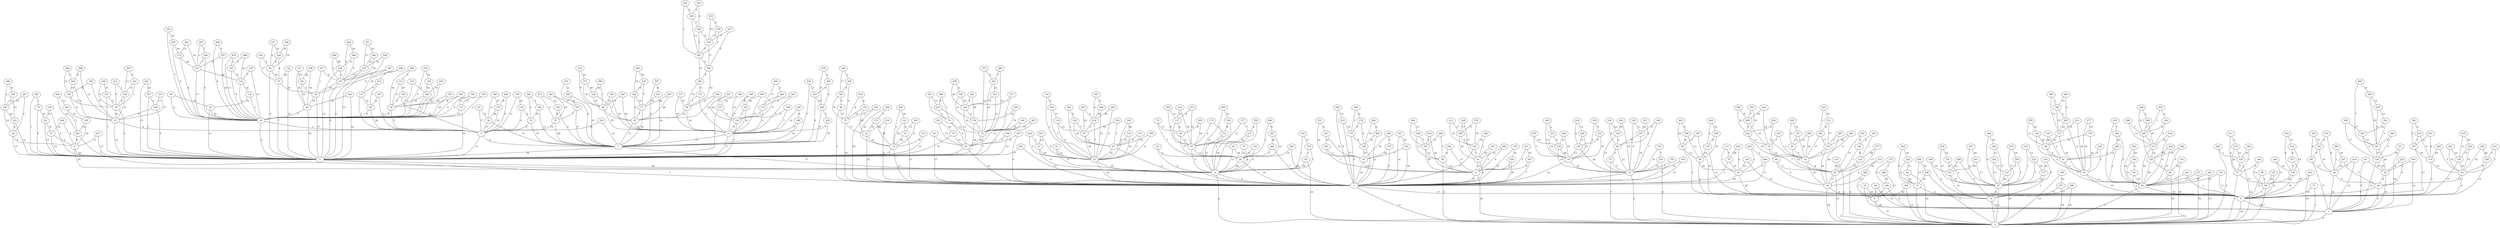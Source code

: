graph G {
    "0" -- "1" [label="14"];
    "1" -- "2" [label="4"];
    "2" -- "0" [label="14"];
    "3" -- "2" [label="13"];
    "3" -- "0" [label="17"];
    "4" -- "3" [label="8"];
    "4" -- "2" [label="8"];
    "5" -- "4" [label="20"];
    "5" -- "3" [label="7"];
    "6" -- "5" [label="20"];
    "6" -- "4" [label="18"];
    "7" -- "5" [label="10"];
    "7" -- "4" [label="17"];
    "8" -- "1" [label="20"];
    "8" -- "2" [label="17"];
    "9" -- "7" [label="8"];
    "9" -- "5" [label="11"];
    "10" -- "9" [label="4"];
    "10" -- "5" [label="15"];
    "11" -- "3" [label="8"];
    "11" -- "2" [label="18"];
    "12" -- "5" [label="3"];
    "12" -- "3" [label="13"];
    "13" -- "7" [label="13"];
    "13" -- "5" [label="17"];
    "14" -- "1" [label="9"];
    "14" -- "2" [label="7"];
    "15" -- "3" [label="1"];
    "15" -- "2" [label="2"];
    "16" -- "3" [label="20"];
    "16" -- "0" [label="20"];
    "17" -- "14" [label="3"];
    "17" -- "2" [label="3"];
    "18" -- "15" [label="15"];
    "18" -- "3" [label="12"];
    "19" -- "8" [label="4"];
    "19" -- "2" [label="18"];
    "20" -- "19" [label="17"];
    "20" -- "2" [label="14"];
    "21" -- "4" [label="18"];
    "21" -- "3" [label="12"];
    "22" -- "12" [label="8"];
    "22" -- "3" [label="15"];
    "23" -- "21" [label="14"];
    "23" -- "4" [label="9"];
    "24" -- "6" [label="4"];
    "24" -- "5" [label="17"];
    "25" -- "5" [label="1"];
    "25" -- "3" [label="12"];
    "26" -- "9" [label="1"];
    "26" -- "5" [label="9"];
    "27" -- "6" [label="2"];
    "27" -- "5" [label="19"];
    "28" -- "9" [label="17"];
    "28" -- "7" [label="13"];
    "29" -- "4" [label="20"];
    "29" -- "3" [label="16"];
    "30" -- "25" [label="7"];
    "30" -- "3" [label="17"];
    "31" -- "12" [label="18"];
    "31" -- "3" [label="11"];
    "32" -- "29" [label="6"];
    "32" -- "3" [label="5"];
    "33" -- "8" [label="18"];
    "33" -- "1" [label="7"];
    "34" -- "29" [label="11"];
    "34" -- "4" [label="3"];
    "35" -- "9" [label="9"];
    "35" -- "7" [label="15"];
    "36" -- "26" [label="16"];
    "36" -- "5" [label="11"];
    "37" -- "25" [label="12"];
    "37" -- "5" [label="10"];
    "38" -- "16" [label="20"];
    "38" -- "0" [label="2"];
    "39" -- "10" [label="6"];
    "39" -- "5" [label="9"];
    "40" -- "20" [label="7"];
    "40" -- "19" [label="6"];
    "41" -- "21" [label="12"];
    "41" -- "4" [label="4"];
    "42" -- "17" [label="12"];
    "42" -- "2" [label="14"];
    "43" -- "28" [label="6"];
    "43" -- "9" [label="17"];
    "44" -- "34" [label="11"];
    "44" -- "29" [label="17"];
    "45" -- "11" [label="14"];
    "45" -- "3" [label="19"];
    "46" -- "0" [label="8"];
    "46" -- "1" [label="6"];
    "47" -- "14" [label="4"];
    "47" -- "2" [label="5"];
    "48" -- "46" [label="6"];
    "48" -- "1" [label="14"];
    "49" -- "26" [label="7"];
    "49" -- "5" [label="16"];
    "50" -- "49" [label="15"];
    "50" -- "5" [label="17"];
    "51" -- "9" [label="15"];
    "51" -- "7" [label="20"];
    "52" -- "46" [label="9"];
    "52" -- "1" [label="15"];
    "53" -- "20" [label="4"];
    "53" -- "19" [label="19"];
    "54" -- "2" [label="7"];
    "54" -- "0" [label="14"];
    "55" -- "22" [label="17"];
    "55" -- "3" [label="19"];
    "56" -- "2" [label="17"];
    "56" -- "0" [label="3"];
    "57" -- "56" [label="17"];
    "57" -- "2" [label="4"];
    "58" -- "11" [label="15"];
    "58" -- "2" [label="9"];
    "59" -- "54" [label="3"];
    "59" -- "0" [label="16"];
    "60" -- "54" [label="14"];
    "60" -- "0" [label="2"];
    "61" -- "11" [label="13"];
    "61" -- "3" [label="2"];
    "62" -- "27" [label="15"];
    "62" -- "5" [label="15"];
    "63" -- "52" [label="10"];
    "63" -- "1" [label="5"];
    "64" -- "29" [label="19"];
    "64" -- "4" [label="11"];
    "65" -- "13" [label="20"];
    "65" -- "7" [label="13"];
    "66" -- "54" [label="14"];
    "66" -- "2" [label="10"];
    "67" -- "50" [label="10"];
    "67" -- "5" [label="7"];
    "68" -- "65" [label="1"];
    "68" -- "13" [label="10"];
    "69" -- "38" [label="13"];
    "69" -- "0" [label="3"];
    "70" -- "44" [label="17"];
    "70" -- "29" [label="7"];
    "71" -- "2" [label="3"];
    "71" -- "0" [label="19"];
    "72" -- "25" [label="18"];
    "72" -- "5" [label="7"];
    "73" -- "62" [label="16"];
    "73" -- "5" [label="5"];
    "74" -- "29" [label="12"];
    "74" -- "4" [label="8"];
    "75" -- "15" [label="7"];
    "75" -- "2" [label="7"];
    "76" -- "16" [label="15"];
    "76" -- "3" [label="3"];
    "77" -- "65" [label="7"];
    "77" -- "7" [label="16"];
    "78" -- "53" [label="12"];
    "78" -- "20" [label="7"];
    "79" -- "72" [label="11"];
    "79" -- "25" [label="9"];
    "80" -- "36" [label="16"];
    "80" -- "26" [label="2"];
    "81" -- "59" [label="1"];
    "81" -- "54" [label="6"];
    "82" -- "67" [label="19"];
    "82" -- "5" [label="4"];
    "83" -- "46" [label="14"];
    "83" -- "0" [label="6"];
    "84" -- "8" [label="3"];
    "84" -- "1" [label="10"];
    "85" -- "58" [label="12"];
    "85" -- "11" [label="20"];
    "86" -- "55" [label="15"];
    "86" -- "3" [label="3"];
    "87" -- "21" [label="10"];
    "87" -- "3" [label="5"];
    "88" -- "48" [label="17"];
    "88" -- "1" [label="11"];
    "89" -- "26" [label="9"];
    "89" -- "9" [label="20"];
    "90" -- "56" [label="2"];
    "90" -- "0" [label="10"];
    "91" -- "87" [label="3"];
    "91" -- "21" [label="18"];
    "92" -- "26" [label="9"];
    "92" -- "9" [label="5"];
    "93" -- "4" [label="18"];
    "93" -- "2" [label="10"];
    "94" -- "50" [label="3"];
    "94" -- "49" [label="10"];
    "95" -- "53" [label="7"];
    "95" -- "20" [label="15"];
    "96" -- "81" [label="2"];
    "96" -- "59" [label="4"];
    "97" -- "95" [label="14"];
    "97" -- "53" [label="10"];
    "98" -- "65" [label="12"];
    "98" -- "13" [label="16"];
    "99" -- "75" [label="3"];
    "99" -- "15" [label="12"];
    "100" -- "45" [label="7"];
    "100" -- "11" [label="1"];
    "101" -- "47" [label="14"];
    "101" -- "14" [label="19"];
    "102" -- "77" [label="19"];
    "102" -- "65" [label="5"];
    "103" -- "53" [label="5"];
    "103" -- "19" [label="10"];
    "104" -- "96" [label="20"];
    "104" -- "81" [label="1"];
    "105" -- "96" [label="20"];
    "105" -- "81" [label="2"];
    "106" -- "45" [label="19"];
    "106" -- "3" [label="3"];
    "107" -- "45" [label="10"];
    "107" -- "3" [label="5"];
    "108" -- "25" [label="7"];
    "108" -- "5" [label="15"];
    "109" -- "92" [label="9"];
    "109" -- "9" [label="12"];
    "110" -- "83" [label="14"];
    "110" -- "0" [label="2"];
    "111" -- "26" [label="16"];
    "111" -- "5" [label="16"];
    "112" -- "34" [label="1"];
    "112" -- "4" [label="11"];
    "113" -- "109" [label="19"];
    "113" -- "92" [label="6"];
    "114" -- "36" [label="10"];
    "114" -- "26" [label="1"];
    "115" -- "89" [label="16"];
    "115" -- "9" [label="7"];
    "116" -- "87" [label="17"];
    "116" -- "21" [label="10"];
    "117" -- "76" [label="5"];
    "117" -- "16" [label="1"];
    "118" -- "91" [label="15"];
    "118" -- "21" [label="6"];
    "119" -- "20" [label="18"];
    "119" -- "2" [label="2"];
    "120" -- "91" [label="7"];
    "120" -- "87" [label="20"];
    "121" -- "31" [label="9"];
    "121" -- "12" [label="18"];
    "122" -- "114" [label="14"];
    "122" -- "26" [label="2"];
    "123" -- "122" [label="20"];
    "123" -- "26" [label="17"];
    "124" -- "20" [label="15"];
    "124" -- "2" [label="9"];
    "125" -- "56" [label="18"];
    "125" -- "0" [label="6"];
    "126" -- "52" [label="15"];
    "126" -- "1" [label="13"];
    "127" -- "47" [label="20"];
    "127" -- "2" [label="19"];
    "128" -- "68" [label="15"];
    "128" -- "65" [label="7"];
    "129" -- "56" [label="20"];
    "129" -- "0" [label="19"];
    "130" -- "57" [label="7"];
    "130" -- "2" [label="14"];
    "131" -- "87" [label="5"];
    "131" -- "21" [label="1"];
    "132" -- "67" [label="20"];
    "132" -- "5" [label="13"];
    "133" -- "12" [label="6"];
    "133" -- "5" [label="15"];
    "134" -- "18" [label="20"];
    "134" -- "15" [label="19"];
    "135" -- "39" [label="11"];
    "135" -- "10" [label="6"];
    "136" -- "35" [label="5"];
    "136" -- "9" [label="6"];
    "137" -- "44" [label="4"];
    "137" -- "34" [label="7"];
    "138" -- "38" [label="14"];
    "138" -- "0" [label="11"];
    "139" -- "29" [label="6"];
    "139" -- "4" [label="8"];
    "140" -- "35" [label="16"];
    "140" -- "7" [label="13"];
    "141" -- "61" [label="7"];
    "141" -- "3" [label="7"];
    "142" -- "45" [label="3"];
    "142" -- "3" [label="18"];
    "143" -- "13" [label="3"];
    "143" -- "5" [label="7"];
    "144" -- "82" [label="2"];
    "144" -- "67" [label="17"];
    "145" -- "62" [label="14"];
    "145" -- "5" [label="2"];
    "146" -- "124" [label="6"];
    "146" -- "20" [label="1"];
    "147" -- "50" [label="19"];
    "147" -- "5" [label="8"];
    "148" -- "86" [label="5"];
    "148" -- "55" [label="10"];
    "149" -- "8" [label="8"];
    "149" -- "1" [label="4"];
    "150" -- "83" [label="18"];
    "150" -- "0" [label="14"];
    "151" -- "98" [label="15"];
    "151" -- "13" [label="10"];
    "152" -- "51" [label="8"];
    "152" -- "7" [label="9"];
    "153" -- "55" [label="18"];
    "153" -- "22" [label="20"];
    "154" -- "72" [label="7"];
    "154" -- "5" [label="18"];
    "155" -- "93" [label="1"];
    "155" -- "4" [label="1"];
    "156" -- "60" [label="2"];
    "156" -- "54" [label="4"];
    "157" -- "143" [label="9"];
    "157" -- "5" [label="7"];
    "158" -- "111" [label="11"];
    "158" -- "26" [label="8"];
    "159" -- "66" [label="3"];
    "159" -- "54" [label="20"];
    "160" -- "146" [label="2"];
    "160" -- "20" [label="13"];
    "161" -- "39" [label="3"];
    "161" -- "5" [label="7"];
    "162" -- "99" [label="2"];
    "162" -- "15" [label="13"];
    "163" -- "143" [label="1"];
    "163" -- "13" [label="16"];
    "164" -- "154" [label="2"];
    "164" -- "72" [label="14"];
    "165" -- "135" [label="19"];
    "165" -- "10" [label="6"];
    "166" -- "103" [label="17"];
    "166" -- "53" [label="17"];
    "167" -- "99" [label="13"];
    "167" -- "15" [label="18"];
    "168" -- "13" [label="5"];
    "168" -- "7" [label="14"];
    "169" -- "163" [label="8"];
    "169" -- "13" [label="5"];
    "170" -- "106" [label="8"];
    "170" -- "3" [label="9"];
    "171" -- "96" [label="12"];
    "171" -- "59" [label="18"];
    "172" -- "123" [label="20"];
    "172" -- "26" [label="8"];
    "173" -- "112" [label="3"];
    "173" -- "34" [label="2"];
    "174" -- "143" [label="7"];
    "174" -- "13" [label="4"];
    "175" -- "98" [label="1"];
    "175" -- "13" [label="3"];
    "176" -- "28" [label="20"];
    "176" -- "9" [label="14"];
    "177" -- "47" [label="18"];
    "177" -- "14" [label="1"];
    "178" -- "96" [label="14"];
    "178" -- "59" [label="10"];
    "179" -- "22" [label="16"];
    "179" -- "12" [label="16"];
    "180" -- "116" [label="20"];
    "180" -- "21" [label="3"];
    "181" -- "37" [label="16"];
    "181" -- "25" [label="13"];
    "182" -- "24" [label="4"];
    "182" -- "5" [label="12"];
    "183" -- "16" [label="13"];
    "183" -- "0" [label="13"];
    "184" -- "143" [label="5"];
    "184" -- "13" [label="1"];
    "185" -- "167" [label="11"];
    "185" -- "15" [label="17"];
    "186" -- "179" [label="5"];
    "186" -- "12" [label="16"];
    "187" -- "110" [label="14"];
    "187" -- "0" [label="13"];
    "188" -- "72" [label="19"];
    "188" -- "25" [label="11"];
    "189" -- "135" [label="16"];
    "189" -- "10" [label="17"];
    "190" -- "18" [label="13"];
    "190" -- "15" [label="20"];
    "191" -- "66" [label="20"];
    "191" -- "2" [label="19"];
    "192" -- "39" [label="4"];
    "192" -- "10" [label="15"];
    "193" -- "122" [label="5"];
    "193" -- "26" [label="5"];
    "194" -- "182" [label="20"];
    "194" -- "24" [label="10"];
    "195" -- "164" [label="10"];
    "195" -- "154" [label="13"];
    "196" -- "69" [label="6"];
    "196" -- "38" [label="11"];
    "197" -- "51" [label="7"];
    "197" -- "7" [label="17"];
    "198" -- "141" [label="9"];
    "198" -- "61" [label="19"];
    "199" -- "101" [label="16"];
    "199" -- "14" [label="6"];
    "200" -- "161" [label="10"];
    "200" -- "39" [label="8"];
    "201" -- "54" [label="7"];
    "201" -- "0" [label="3"];
    "202" -- "55" [label="2"];
    "202" -- "3" [label="18"];
    "203" -- "13" [label="7"];
    "203" -- "7" [label="15"];
    "204" -- "81" [label="6"];
    "204" -- "59" [label="4"];
    "205" -- "171" [label="18"];
    "205" -- "59" [label="11"];
    "206" -- "129" [label="14"];
    "206" -- "56" [label="11"];
    "207" -- "79" [label="1"];
    "207" -- "25" [label="13"];
    "208" -- "123" [label="7"];
    "208" -- "26" [label="5"];
    "209" -- "165" [label="1"];
    "209" -- "135" [label="12"];
    "210" -- "170" [label="14"];
    "210" -- "3" [label="17"];
    "211" -- "198" [label="17"];
    "211" -- "141" [label="18"];
    "212" -- "192" [label="1"];
    "212" -- "39" [label="5"];
    "213" -- "159" [label="12"];
    "213" -- "54" [label="19"];
    "214" -- "91" [label="5"];
    "214" -- "21" [label="7"];
    "215" -- "34" [label="10"];
    "215" -- "4" [label="18"];
    "216" -- "22" [label="20"];
    "216" -- "3" [label="5"];
    "217" -- "147" [label="8"];
    "217" -- "50" [label="1"];
    "218" -- "153" [label="8"];
    "218" -- "55" [label="8"];
    "219" -- "187" [label="1"];
    "219" -- "110" [label="8"];
    "220" -- "190" [label="11"];
    "220" -- "18" [label="11"];
    "221" -- "157" [label="11"];
    "221" -- "143" [label="16"];
    "222" -- "78" [label="17"];
    "222" -- "53" [label="18"];
    "223" -- "164" [label="4"];
    "223" -- "154" [label="18"];
    "224" -- "23" [label="1"];
    "224" -- "21" [label="2"];
    "225" -- "52" [label="2"];
    "225" -- "46" [label="8"];
    "226" -- "174" [label="5"];
    "226" -- "143" [label="17"];
    "227" -- "167" [label="16"];
    "227" -- "99" [label="8"];
    "228" -- "198" [label="17"];
    "228" -- "61" [label="17"];
    "229" -- "10" [label="9"];
    "229" -- "5" [label="5"];
    "230" -- "31" [label="11"];
    "230" -- "12" [label="6"];
    "231" -- "77" [label="15"];
    "231" -- "7" [label="19"];
    "232" -- "177" [label="18"];
    "232" -- "47" [label="7"];
    "233" -- "164" [label="13"];
    "233" -- "72" [label="11"];
    "234" -- "147" [label="2"];
    "234" -- "5" [label="12"];
    "235" -- "122" [label="7"];
    "235" -- "26" [label="13"];
    "236" -- "220" [label="13"];
    "236" -- "190" [label="9"];
    "237" -- "214" [label="4"];
    "237" -- "91" [label="12"];
    "238" -- "159" [label="10"];
    "238" -- "54" [label="12"];
    "239" -- "102" [label="8"];
    "239" -- "77" [label="7"];
    "240" -- "175" [label="9"];
    "240" -- "98" [label="19"];
    "241" -- "192" [label="13"];
    "241" -- "39" [label="1"];
    "242" -- "42" [label="15"];
    "242" -- "17" [label="4"];
    "243" -- "174" [label="6"];
    "243" -- "13" [label="5"];
    "244" -- "85" [label="7"];
    "244" -- "58" [label="11"];
    "245" -- "194" [label="12"];
    "245" -- "182" [label="12"];
    "246" -- "17" [label="16"];
    "246" -- "2" [label="2"];
    "247" -- "48" [label="16"];
    "247" -- "46" [label="5"];
    "248" -- "203" [label="5"];
    "248" -- "7" [label="17"];
    "249" -- "213" [label="7"];
    "249" -- "159" [label="13"];
    "250" -- "82" [label="6"];
    "250" -- "67" [label="6"];
    "251" -- "207" [label="13"];
    "251" -- "79" [label="3"];
    "252" -- "127" [label="15"];
    "252" -- "47" [label="13"];
    "253" -- "147" [label="15"];
    "253" -- "5" [label="6"];
    "254" -- "172" [label="18"];
    "254" -- "26" [label="9"];
    "255" -- "104" [label="10"];
    "255" -- "96" [label="13"];
    "256" -- "240" [label="6"];
    "256" -- "98" [label="10"];
    "257" -- "229" [label="2"];
    "257" -- "5" [label="1"];
    "258" -- "138" [label="6"];
    "258" -- "38" [label="14"];
    "259" -- "127" [label="3"];
    "259" -- "47" [label="1"];
    "260" -- "29" [label="3"];
    "260" -- "3" [label="7"];
    "261" -- "6" [label="6"];
    "261" -- "4" [label="7"];
    "262" -- "76" [label="20"];
    "262" -- "16" [label="9"];
    "263" -- "196" [label="2"];
    "263" -- "69" [label="16"];
    "264" -- "226" [label="3"];
    "264" -- "174" [label="17"];
    "265" -- "148" [label="5"];
    "265" -- "55" [label="5"];
    "266" -- "130" [label="1"];
    "266" -- "2" [label="2"];
    "267" -- "194" [label="10"];
    "267" -- "24" [label="2"];
    "268" -- "149" [label="16"];
    "268" -- "8" [label="11"];
    "269" -- "95" [label="14"];
    "269" -- "53" [label="16"];
    "270" -- "15" [label="10"];
    "270" -- "2" [label="8"];
    "271" -- "54" [label="17"];
    "271" -- "2" [label="19"];
    "272" -- "130" [label="17"];
    "272" -- "57" [label="20"];
    "273" -- "128" [label="19"];
    "273" -- "68" [label="16"];
    "274" -- "170" [label="5"];
    "274" -- "106" [label="6"];
    "275" -- "14" [label="11"];
    "275" -- "2" [label="18"];
    "276" -- "195" [label="5"];
    "276" -- "164" [label="20"];
    "277" -- "178" [label="19"];
    "277" -- "59" [label="19"];
    "278" -- "134" [label="10"];
    "278" -- "18" [label="1"];
    "279" -- "259" [label="19"];
    "279" -- "47" [label="17"];
    "280" -- "222" [label="7"];
    "280" -- "78" [label="16"];
    "281" -- "172" [label="13"];
    "281" -- "123" [label="10"];
    "282" -- "253" [label="16"];
    "282" -- "147" [label="10"];
    "283" -- "210" [label="13"];
    "283" -- "3" [label="4"];
    "284" -- "120" [label="9"];
    "284" -- "87" [label="1"];
    "285" -- "103" [label="9"];
    "285" -- "19" [label="20"];
    "286" -- "249" [label="7"];
    "286" -- "213" [label="11"];
    "287" -- "256" [label="9"];
    "287" -- "240" [label="15"];
    "288" -- "81" [label="12"];
    "288" -- "54" [label="4"];
    "289" -- "214" [label="10"];
    "289" -- "21" [label="12"];
    "290" -- "58" [label="4"];
    "290" -- "11" [label="17"];
    "291" -- "233" [label="12"];
    "291" -- "72" [label="16"];
    "292" -- "118" [label="17"];
    "292" -- "21" [label="5"];
    "293" -- "208" [label="7"];
    "293" -- "123" [label="1"];
    "294" -- "253" [label="19"];
    "294" -- "5" [label="13"];
    "295" -- "44" [label="9"];
    "295" -- "34" [label="14"];
    "296" -- "252" [label="11"];
    "296" -- "47" [label="17"];
    "297" -- "77" [label="20"];
    "297" -- "65" [label="20"];
    "298" -- "107" [label="5"];
    "298" -- "45" [label="19"];
    "299" -- "87" [label="16"];
    "299" -- "21" [label="2"];
    "300" -- "54" [label="17"];
    "300" -- "2" [label="13"];
    "301" -- "88" [label="8"];
    "301" -- "48" [label="10"];
    "302" -- "91" [label="10"];
    "302" -- "87" [label="1"];
    "303" -- "301" [label="15"];
    "303" -- "88" [label="8"];
    "304" -- "242" [label="18"];
    "304" -- "17" [label="2"];
    "305" -- "261" [label="16"];
    "305" -- "6" [label="19"];
    "306" -- "92" [label="10"];
    "306" -- "26" [label="4"];
    "307" -- "147" [label="17"];
    "307" -- "50" [label="8"];
    "308" -- "19" [label="14"];
    "308" -- "8" [label="3"];
    "309" -- "249" [label="3"];
    "309" -- "213" [label="19"];
    "310" -- "308" [label="18"];
    "310" -- "19" [label="4"];
    "311" -- "94" [label="15"];
    "311" -- "49" [label="10"];
    "312" -- "273" [label="12"];
    "312" -- "68" [label="9"];
    "313" -- "166" [label="4"];
    "313" -- "103" [label="17"];
    "314" -- "306" [label="2"];
    "314" -- "26" [label="10"];
    "315" -- "54" [label="12"];
    "315" -- "0" [label="11"];
    "316" -- "292" [label="6"];
    "316" -- "21" [label="1"];
    "317" -- "164" [label="1"];
    "317" -- "72" [label="1"];
    "318" -- "306" [label="14"];
    "318" -- "26" [label="7"];
    "319" -- "229" [label="13"];
    "319" -- "10" [label="17"];
    "320" -- "140" [label="3"];
    "320" -- "35" [label="6"];
    "321" -- "282" [label="16"];
    "321" -- "253" [label="17"];
    "322" -- "150" [label="15"];
    "322" -- "83" [label="15"];
    "323" -- "146" [label="6"];
    "323" -- "124" [label="1"];
    "324" -- "49" [label="20"];
    "324" -- "5" [label="14"];
    "325" -- "78" [label="7"];
    "325" -- "53" [label="2"];
    "326" -- "249" [label="6"];
    "326" -- "213" [label="4"];
    "327" -- "100" [label="19"];
    "327" -- "45" [label="13"];
    "328" -- "309" [label="3"];
    "328" -- "249" [label="13"];
    "329" -- "155" [label="17"];
    "329" -- "4" [label="1"];
    "330" -- "11" [label="5"];
    "330" -- "3" [label="20"];
    "331" -- "327" [label="8"];
    "331" -- "45" [label="14"];
    "332" -- "190" [label="7"];
    "332" -- "18" [label="10"];
    "333" -- "134" [label="9"];
    "333" -- "18" [label="14"];
    "334" -- "162" [label="16"];
    "334" -- "99" [label="8"];
    "335" -- "136" [label="20"];
    "335" -- "9" [label="11"];
    "336" -- "287" [label="5"];
    "336" -- "256" [label="17"];
    "337" -- "250" [label="15"];
    "337" -- "82" [label="6"];
    "338" -- "275" [label="10"];
    "338" -- "2" [label="10"];
    "339" -- "177" [label="16"];
    "339" -- "47" [label="4"];
    "340" -- "9" [label="10"];
    "340" -- "7" [label="16"];
    "341" -- "126" [label="17"];
    "341" -- "52" [label="20"];
    "342" -- "159" [label="16"];
    "342" -- "66" [label="5"];
    "343" -- "341" [label="13"];
    "343" -- "126" [label="2"];
    "344" -- "265" [label="3"];
    "344" -- "148" [label="17"];
    "345" -- "83" [label="15"];
    "345" -- "0" [label="14"];
    "346" -- "167" [label="17"];
    "346" -- "15" [label="7"];
    "347" -- "142" [label="16"];
    "347" -- "3" [label="14"];
    "348" -- "154" [label="18"];
    "348" -- "72" [label="10"];
    "349" -- "113" [label="2"];
    "349" -- "92" [label="10"];
    "350" -- "280" [label="8"];
    "350" -- "222" [label="16"];
    "351" -- "101" [label="8"];
    "351" -- "47" [label="2"];
    "352" -- "254" [label="12"];
    "352" -- "26" [label="7"];
    "353" -- "280" [label="7"];
    "353" -- "222" [label="19"];
    "354" -- "150" [label="11"];
    "354" -- "83" [label="12"];
    "355" -- "330" [label="14"];
    "355" -- "3" [label="12"];
    "356" -- "98" [label="2"];
    "356" -- "65" [label="16"];
    "357" -- "129" [label="7"];
    "357" -- "0" [label="16"];
    "358" -- "157" [label="14"];
    "358" -- "143" [label="11"];
    "359" -- "332" [label="4"];
    "359" -- "18" [label="4"];
    "360" -- "336" [label="5"];
    "360" -- "287" [label="1"];
    "361" -- "219" [label="4"];
    "361" -- "187" [label="5"];
    "362" -- "345" [label="20"];
    "362" -- "83" [label="19"];
    "363" -- "305" [label="16"];
    "363" -- "261" [label="3"];
    "364" -- "288" [label="20"];
    "364" -- "54" [label="5"];
    "365" -- "360" [label="7"];
    "365" -- "287" [label="12"];
    "366" -- "57" [label="6"];
    "366" -- "56" [label="13"];
    "367" -- "69" [label="1"];
    "367" -- "0" [label="14"];
    "368" -- "247" [label="18"];
    "368" -- "48" [label="3"];
    "369" -- "52" [label="1"];
    "369" -- "1" [label="12"];
    "370" -- "92" [label="18"];
    "370" -- "26" [label="18"];
    "371" -- "126" [label="19"];
    "371" -- "1" [label="18"];
    "372" -- "268" [label="1"];
    "372" -- "149" [label="8"];
    "373" -- "291" [label="9"];
    "373" -- "72" [label="11"];
    "374" -- "318" [label="18"];
    "374" -- "26" [label="9"];
    "375" -- "270" [label="7"];
    "375" -- "15" [label="10"];
    "376" -- "123" [label="17"];
    "376" -- "26" [label="18"];
    "377" -- "215" [label="7"];
    "377" -- "34" [label="13"];
    "378" -- "336" [label="15"];
    "378" -- "287" [label="5"];
    "379" -- "15" [label="7"];
    "379" -- "3" [label="5"];
    "380" -- "205" [label="3"];
    "380" -- "171" [label="15"];
    "381" -- "289" [label="4"];
    "381" -- "214" [label="8"];
    "382" -- "73" [label="1"];
    "382" -- "5" [label="1"];
    "383" -- "112" [label="8"];
    "383" -- "4" [label="9"];
    "384" -- "176" [label="14"];
    "384" -- "28" [label="17"];
    "385" -- "137" [label="11"];
    "385" -- "34" [label="8"];
    "386" -- "341" [label="8"];
    "386" -- "126" [label="5"];
    "387" -- "260" [label="20"];
    "387" -- "29" [label="12"];
    "388" -- "101" [label="12"];
    "388" -- "14" [label="5"];
    "389" -- "291" [label="1"];
    "389" -- "72" [label="14"];
    "390" -- "343" [label="17"];
    "390" -- "126" [label="17"];
    "391" -- "61" [label="18"];
    "391" -- "11" [label="5"];
    "392" -- "130" [label="16"];
    "392" -- "57" [label="1"];
    "393" -- "68" [label="13"];
    "393" -- "13" [label="18"];
    "394" -- "141" [label="14"];
    "394" -- "61" [label="1"];
    "395" -- "8" [label="10"];
    "395" -- "2" [label="14"];
    "396" -- "343" [label="16"];
    "396" -- "341" [label="3"];
    "397" -- "231" [label="6"];
    "397" -- "7" [label="6"];
    "398" -- "250" [label="14"];
    "398" -- "82" [label="19"];
    "399" -- "380" [label="1"];
    "399" -- "171" [label="15"];
    "400" -- "387" [label="9"];
    "400" -- "29" [label="3"];
    "401" -- "365" [label="3"];
    "401" -- "287" [label="1"];
    "402" -- "222" [label="2"];
    "402" -- "53" [label="13"];
    "403" -- "162" [label="10"];
    "403" -- "15" [label="16"];
    "404" -- "27" [label="13"];
    "404" -- "6" [label="6"];
    "405" -- "106" [label="18"];
    "405" -- "3" [label="12"];
    "406" -- "16" [label="11"];
    "406" -- "3" [label="11"];
    "407" -- "72" [label="15"];
    "407" -- "5" [label="3"];
    "408" -- "234" [label="20"];
    "408" -- "147" [label="6"];
    "409" -- "363" [label="13"];
    "409" -- "261" [label="12"];
    "410" -- "85" [label="2"];
    "410" -- "11" [label="16"];
    "411" -- "272" [label="4"];
    "411" -- "57" [label="6"];
    "412" -- "137" [label="14"];
    "412" -- "34" [label="19"];
    "413" -- "171" [label="10"];
    "413" -- "59" [label="16"];
    "414" -- "232" [label="11"];
    "414" -- "47" [label="1"];
    "415" -- "137" [label="2"];
    "415" -- "34" [label="14"];
    "416" -- "248" [label="14"];
    "416" -- "7" [label="8"];
    "417" -- "336" [label="5"];
    "417" -- "256" [label="5"];
    "418" -- "48" [label="7"];
    "418" -- "1" [label="14"];
    "419" -- "301" [label="6"];
    "419" -- "48" [label="8"];
    "420" -- "156" [label="16"];
    "420" -- "54" [label="19"];
    "421" -- "257" [label="19"];
    "421" -- "5" [label="15"];
    "422" -- "406" [label="3"];
    "422" -- "16" [label="1"];
    "423" -- "313" [label="12"];
    "423" -- "166" [label="3"];
    "424" -- "280" [label="19"];
    "424" -- "78" [label="14"];
    "425" -- "396" [label="10"];
    "425" -- "341" [label="9"];
    "426" -- "405" [label="6"];
    "426" -- "106" [label="10"];
    "427" -- "23" [label="12"];
    "427" -- "21" [label="9"];
    "428" -- "97" [label="12"];
    "428" -- "95" [label="16"];
    "429" -- "110" [label="14"];
    "429" -- "83" [label="5"];
    "430" -- "306" [label="14"];
    "430" -- "26" [label="18"];
    "431" -- "345" [label="1"];
    "431" -- "83" [label="1"];
    "432" -- "115" [label="5"];
    "432" -- "89" [label="7"];
    "433" -- "364" [label="7"];
    "433" -- "54" [label="2"];
    "434" -- "357" [label="9"];
    "434" -- "129" [label="13"];
    "435" -- "354" [label="18"];
    "435" -- "150" [label="13"];
    "436" -- "121" [label="18"];
    "436" -- "12" [label="1"];
    "437" -- "6" [label="11"];
    "437" -- "5" [label="15"];
    "438" -- "416" [label="3"];
    "438" -- "7" [label="7"];
    "439" -- "213" [label="10"];
    "439" -- "54" [label="9"];
    "440" -- "244" [label="13"];
    "440" -- "85" [label="7"];
    "441" -- "187" [label="4"];
    "441" -- "110" [label="6"];
    "442" -- "434" [label="13"];
    "442" -- "129" [label="8"];
    "443" -- "56" [label="6"];
    "443" -- "2" [label="18"];
    "444" -- "258" [label="14"];
    "444" -- "138" [label="6"];
    "445" -- "214" [label="20"];
    "445" -- "21" [label="9"];
    "446" -- "376" [label="5"];
    "446" -- "26" [label="8"];
    "447" -- "11" [label="6"];
    "447" -- "3" [label="7"];
    "448" -- "134" [label="13"];
    "448" -- "18" [label="10"];
    "449" -- "163" [label="20"];
    "449" -- "13" [label="11"];
    "450" -- "246" [label="16"];
    "450" -- "17" [label="11"];
    "451" -- "365" [label="3"];
    "451" -- "360" [label="4"];
    "452" -- "215" [label="2"];
    "452" -- "4" [label="5"];
    "453" -- "378" [label="9"];
    "453" -- "336" [label="19"];
    "454" -- "176" [label="9"];
    "454" -- "9" [label="9"];
    "455" -- "111" [label="15"];
    "455" -- "26" [label="5"];
    "456" -- "425" [label="15"];
    "456" -- "341" [label="10"];
    "457" -- "25" [label="11"];
    "457" -- "3" [label="5"];
    "458" -- "94" [label="20"];
    "458" -- "49" [label="14"];
    "459" -- "383" [label="14"];
    "459" -- "4" [label="12"];
    "460" -- "234" [label="13"];
    "460" -- "147" [label="9"];
    "461" -- "101" [label="19"];
    "461" -- "47" [label="17"];
    "462" -- "460" [label="18"];
    "462" -- "147" [label="9"];
    "463" -- "197" [label="17"];
    "463" -- "51" [label="14"];
    "464" -- "296" [label="18"];
    "464" -- "47" [label="8"];
    "465" -- "416" [label="8"];
    "465" -- "248" [label="8"];
    "466" -- "29" [label="15"];
    "466" -- "3" [label="20"];
    "467" -- "68" [label="9"];
    "467" -- "13" [label="10"];
    "468" -- "197" [label="9"];
    "468" -- "7" [label="19"];
    "469" -- "128" [label="20"];
    "469" -- "68" [label="7"];
    "470" -- "198" [label="11"];
    "470" -- "141" [label="16"];
    "471" -- "447" [label="15"];
    "471" -- "11" [label="6"];
    "472" -- "468" [label="3"];
    "472" -- "7" [label="8"];
    "473" -- "152" [label="12"];
    "473" -- "51" [label="6"];
    "474" -- "351" [label="16"];
    "474" -- "47" [label="17"];
    "475" -- "89" [label="2"];
    "475" -- "9" [label="11"];
    "476" -- "15" [label="13"];
    "476" -- "3" [label="13"];
    "477" -- "124" [label="20"];
    "477" -- "20" [label="17"];
    "478" -- "465" [label="4"];
    "478" -- "248" [label="11"];
    "479" -- "193" [label="3"];
    "479" -- "26" [label="11"];
    "480" -- "85" [label="6"];
    "480" -- "58" [label="3"];
    "481" -- "168" [label="9"];
    "481" -- "13" [label="14"];
    "482" -- "239" [label="19"];
    "482" -- "102" [label="16"];
    "483" -- "333" [label="2"];
    "483" -- "18" [label="13"];
    "484" -- "380" [label="13"];
    "484" -- "205" [label="4"];
    "485" -- "92" [label="8"];
    "485" -- "26" [label="11"];
    "486" -- "245" [label="8"];
    "486" -- "194" [label="2"];
    "487" -- "241" [label="5"];
    "487" -- "192" [label="11"];
    "488" -- "193" [label="6"];
    "488" -- "122" [label="16"];
    "489" -- "207" [label="6"];
    "489" -- "79" [label="3"];
    "490" -- "61" [label="12"];
    "490" -- "11" [label="8"];
    "491" -- "5" [label="17"];
    "491" -- "3" [label="13"];
    "492" -- "274" [label="2"];
    "492" -- "170" [label="3"];
    "493" -- "326" [label="4"];
    "493" -- "249" [label="1"];
    "494" -- "456" [label="8"];
    "494" -- "341" [label="7"];
    "495" -- "103" [label="16"];
    "495" -- "53" [label="11"];
    "496" -- "14" [label="17"];
    "496" -- "2" [label="19"];
    "497" -- "461" [label="18"];
    "497" -- "47" [label="4"];
    "498" -- "165" [label="5"];
    "498" -- "10" [label="12"];
    "499" -- "432" [label="7"];
    "499" -- "115" [label="16"];
}
